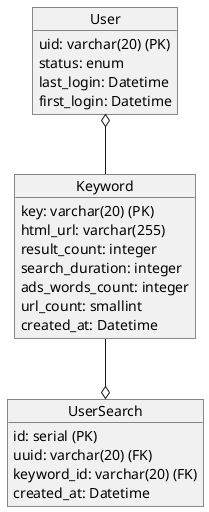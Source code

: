 @startuml
object User {
 uid: varchar(20) (PK)
 status: enum
 last_login: Datetime
 first_login: Datetime
}

object Keyword {
 key: varchar(20) (PK)
 html_url: varchar(255)
 result_count: integer
 search_duration: integer
 ads_words_count: integer
 url_count: smallint
 created_at: Datetime
}

object UserSearch {
 id: serial (PK)
 uuid: varchar(20) (FK)
 keyword_id: varchar(20) (FK)
 created_at: Datetime
}

User o-- Keyword
Keyword --o UserSearch
@enduml